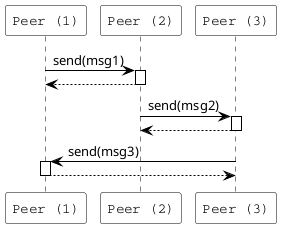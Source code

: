 @startuml

skinparam participant {
    FontName Courier
    ArrowColor black
    BorderColor black
    BackgroundColor white
}

skinparam sequence {
    ArrowColor black
    LifeLineBorderColor black
    LifeLineBackgroundColor white
    FontName Courier
    BorderColor black
    BackgroundColor white
}

participant "Peer (1)" as P1
participant "Peer (2)" as P2
participant "Peer (3)" as P3

P1 -> P2 : send(msg1)
activate P2
P2 --> P1
deactivate P2

P2 -> P3 : send(msg2)
activate P3
P3 --> P2
deactivate P3

P3 -> P1 : send(msg3)
activate P1
P1 --> P3
deactivate P1

@enduml
